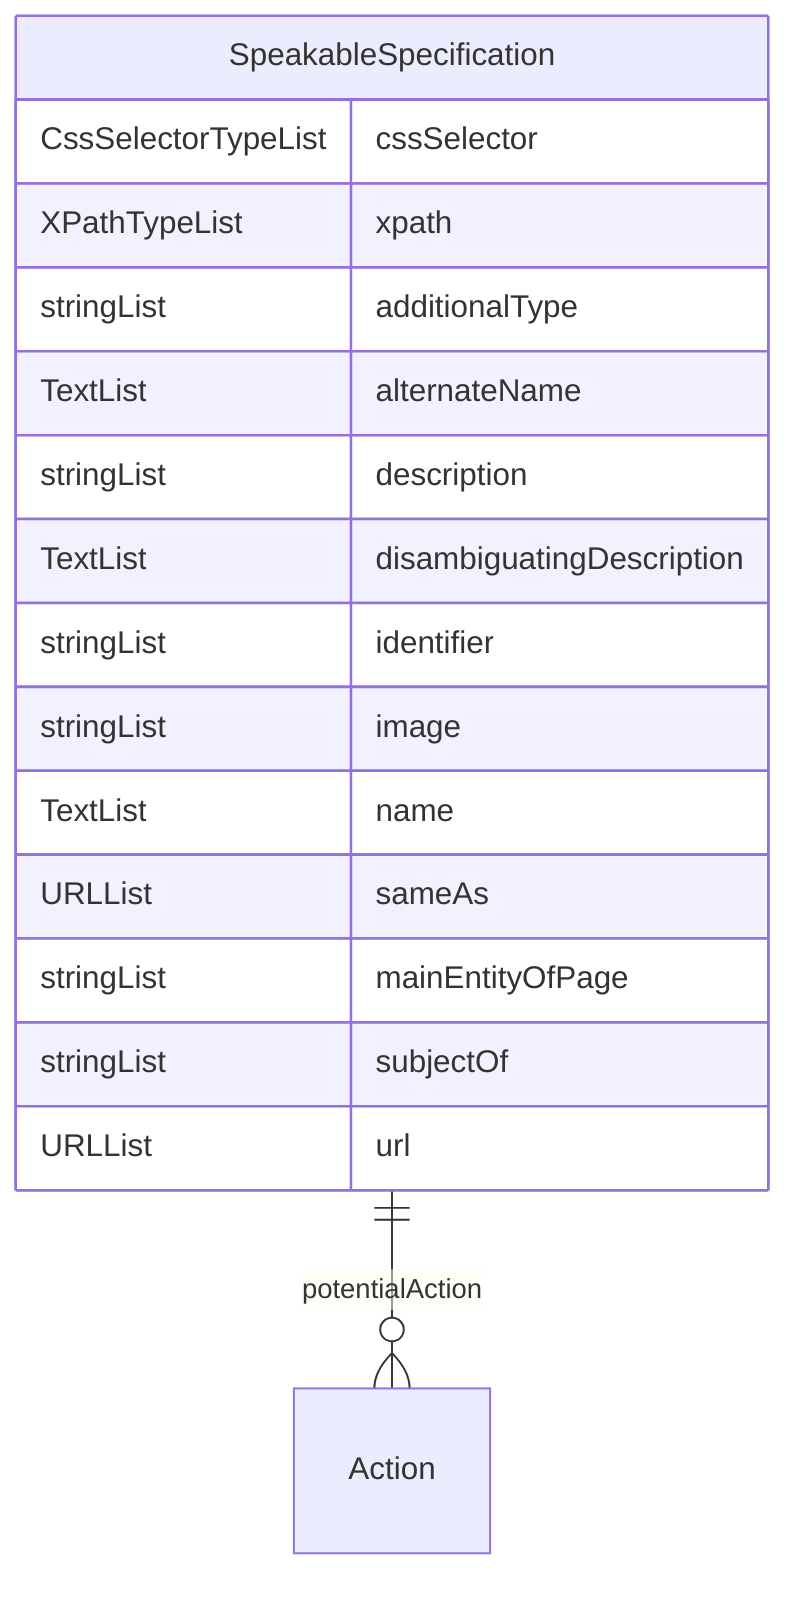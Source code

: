 erDiagram
SpeakableSpecification {
    CssSelectorTypeList cssSelector  
    XPathTypeList xpath  
    stringList additionalType  
    TextList alternateName  
    stringList description  
    TextList disambiguatingDescription  
    stringList identifier  
    stringList image  
    TextList name  
    URLList sameAs  
    stringList mainEntityOfPage  
    stringList subjectOf  
    URLList url  
}

SpeakableSpecification ||--}o Action : "potentialAction"